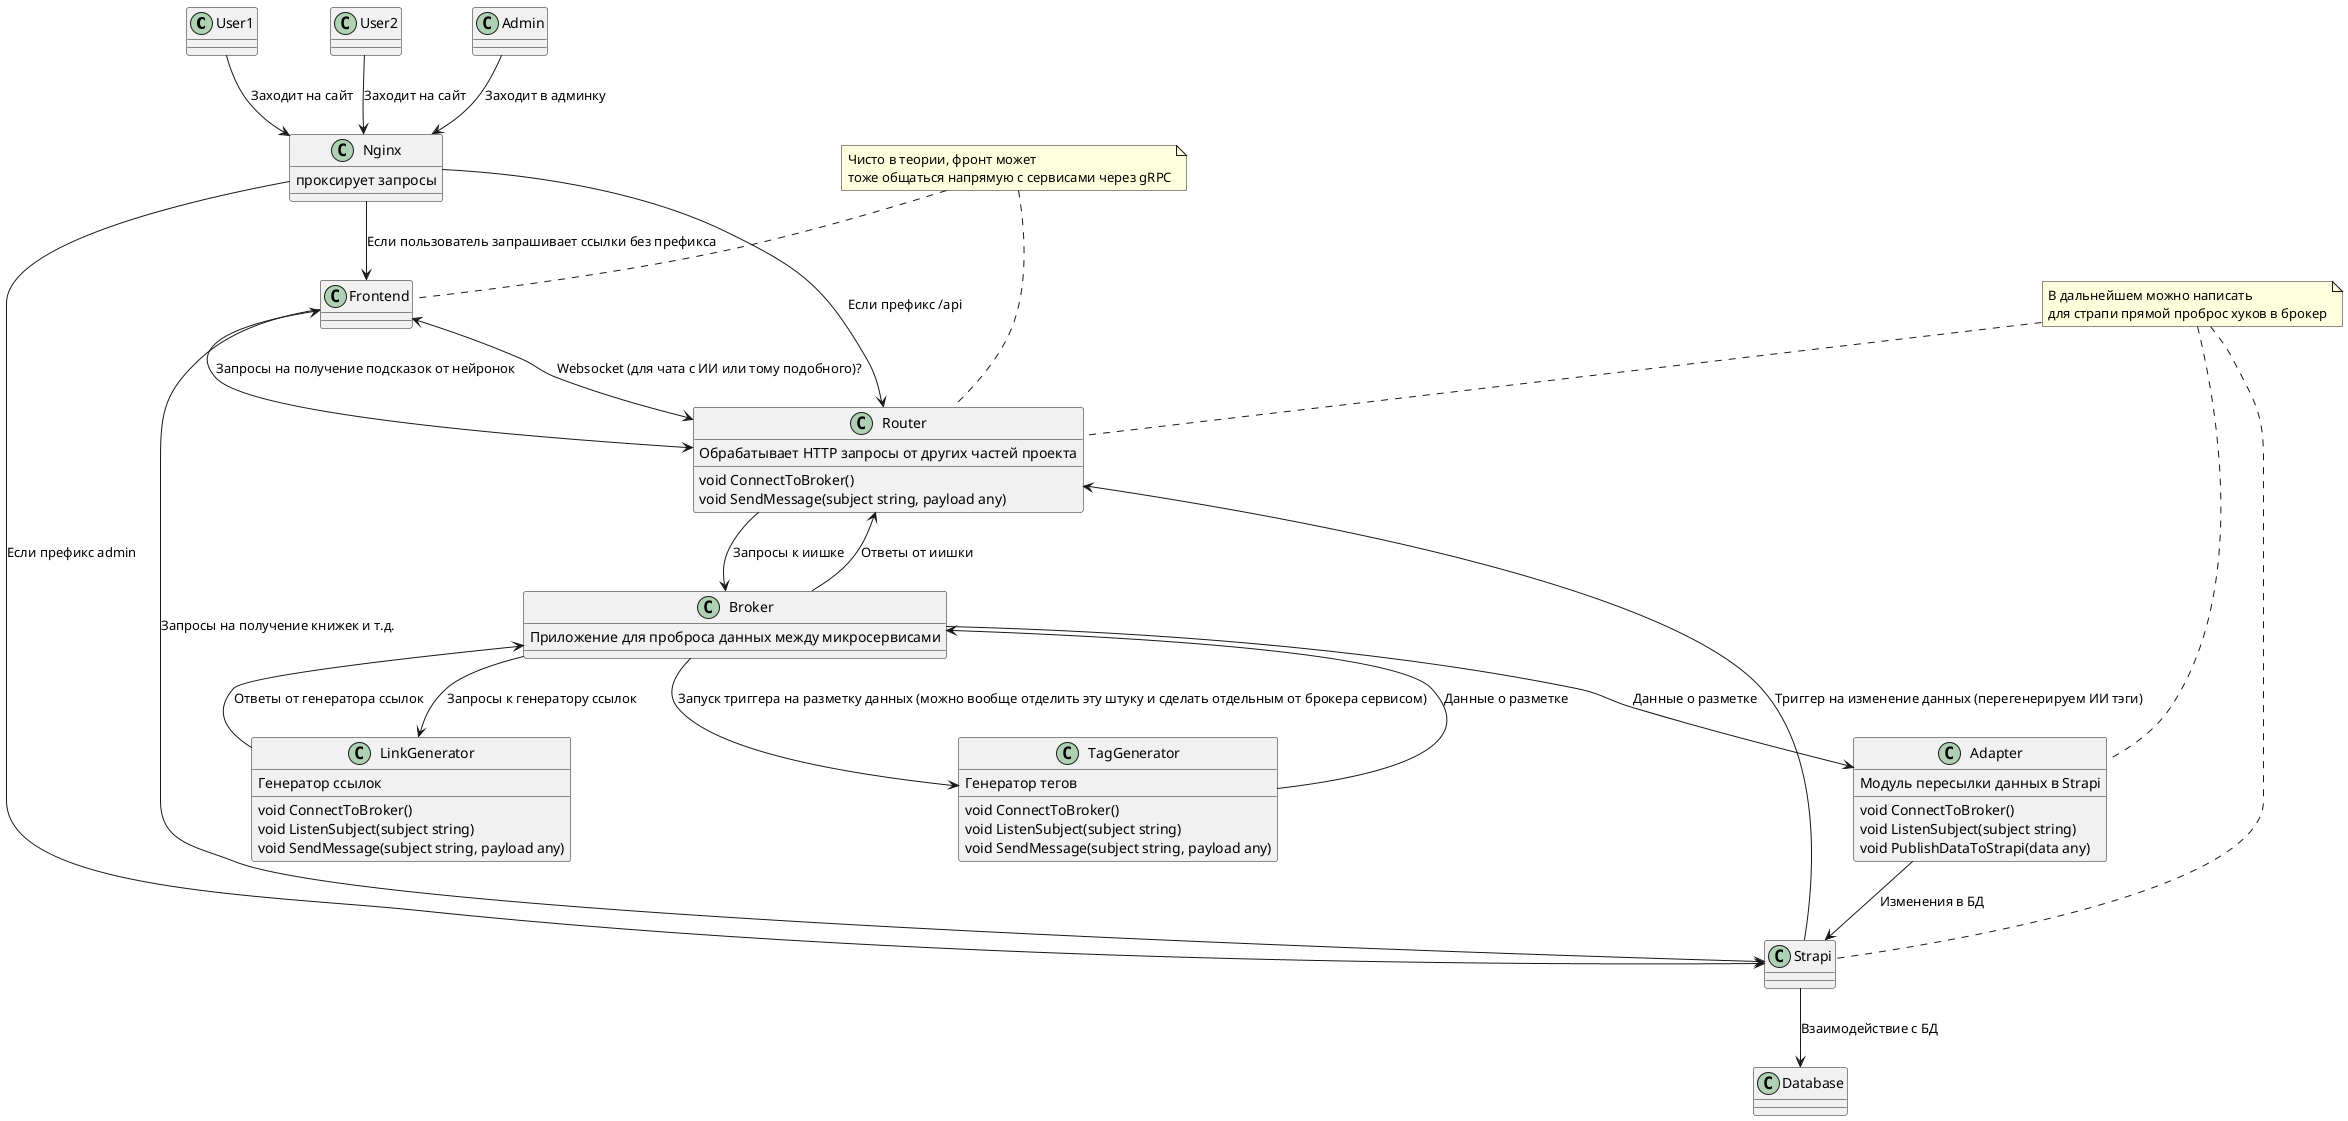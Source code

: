@startuml
class User1 {}
class User2 {}
class Admin {}
class Nginx {
проксирует запросы
}
class Router {
Обрабатывает HTTP запросы от других частей проекта
void ConnectToBroker()
void SendMessage(subject string, payload any)
}
class LinkGenerator {
Генератор ссылок
void ConnectToBroker()
void ListenSubject(subject string)
void SendMessage(subject string, payload any)
}
class TagGenerator {
Генератор тегов
void ConnectToBroker()
void ListenSubject(subject string)
void SendMessage(subject string, payload any)
}
class Frontend {}
class Database {}
class Strapi {}
note "В дальнейшем можно написать \nдля страпи прямой проброс хуков в брокер" as N1
N1 .. Strapi
N1 .. Router
N1 .. Adapter
class Broker {
Приложение для проброса данных между микросервисами
}
class Adapter {
Модуль пересылки данных в Strapi
void ConnectToBroker()
void ListenSubject(subject string)
void PublishDataToStrapi(data any)
}
Strapi --> Database : Взаимодействие с БД
Frontend <--> Router : Запросы на получение подсказок от нейронок
Frontend <--> Router : Websocket (для чата с ИИ или тому подобного)?
Frontend --> Strapi : Запросы на получение книжек и т.д.
User1 --> Nginx : Заходит на сайт
User2 --> Nginx : Заходит на сайт
Admin --> Nginx : Заходит в админку
Nginx --> Frontend : Если пользователь запрашивает ссылки без префикса
Nginx --> Router : Если префикс /api
Nginx --> Strapi : Если префикс admin
Strapi --> Router : Триггер на изменение данных (перегенерируем ИИ тэги)
Router --> Broker : Запросы к иишке
Broker --> Router : Ответы от иишки
Broker --> LinkGenerator : Запросы к генератору ссылок
LinkGenerator --> Broker : Ответы от генератора ссылок
Broker --> TagGenerator : Запуск триггера на разметку данных (можно вообще отделить эту штуку и сделать отдельным от брокера сервисом)
TagGenerator --> Broker : Данные о разметке
Broker --> Adapter : Данные о разметке
Adapter --> Strapi : Изменения в БД

note "Чисто в теории, фронт может \nтоже общаться напрямую с сервисами через gRPC" as N2
N2 .. Frontend
N2 .. Router
@enduml
